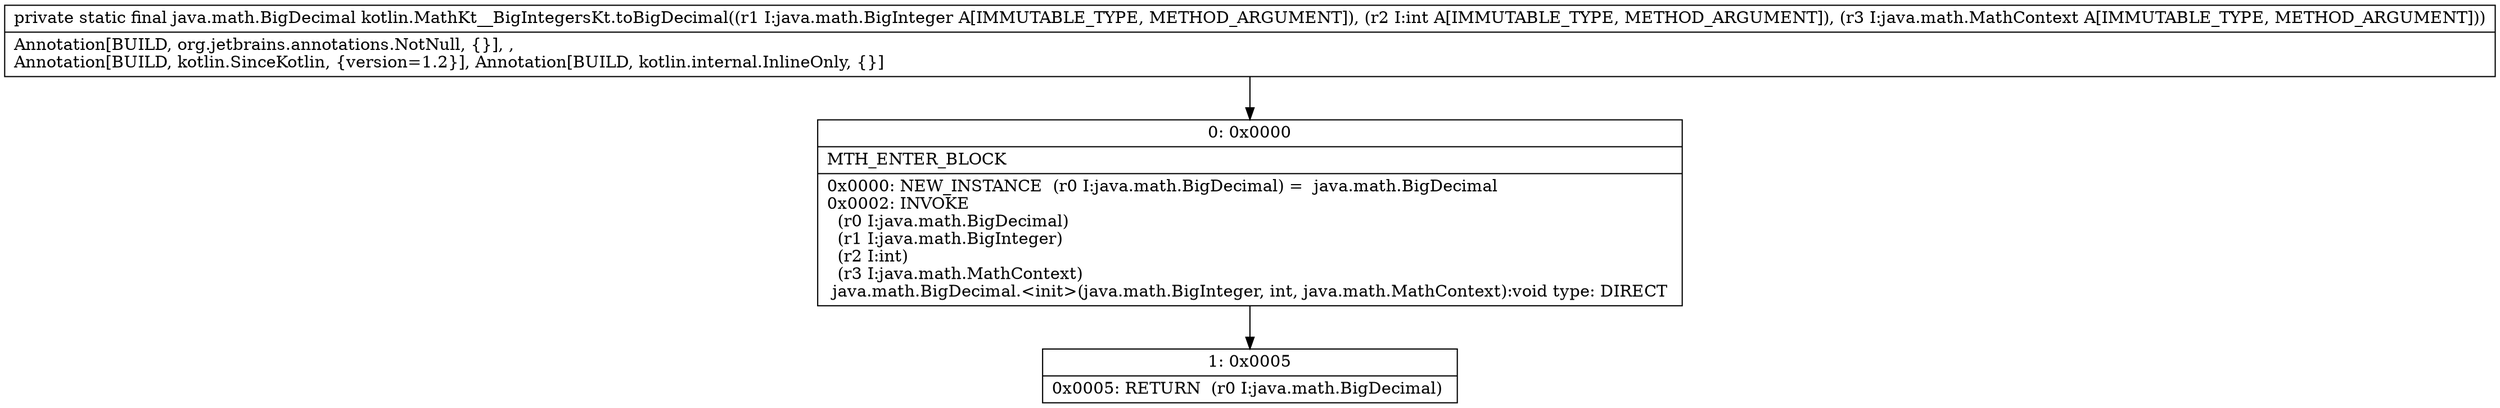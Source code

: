 digraph "CFG forkotlin.MathKt__BigIntegersKt.toBigDecimal(Ljava\/math\/BigInteger;ILjava\/math\/MathContext;)Ljava\/math\/BigDecimal;" {
Node_0 [shape=record,label="{0\:\ 0x0000|MTH_ENTER_BLOCK\l|0x0000: NEW_INSTANCE  (r0 I:java.math.BigDecimal) =  java.math.BigDecimal \l0x0002: INVOKE  \l  (r0 I:java.math.BigDecimal)\l  (r1 I:java.math.BigInteger)\l  (r2 I:int)\l  (r3 I:java.math.MathContext)\l java.math.BigDecimal.\<init\>(java.math.BigInteger, int, java.math.MathContext):void type: DIRECT \l}"];
Node_1 [shape=record,label="{1\:\ 0x0005|0x0005: RETURN  (r0 I:java.math.BigDecimal) \l}"];
MethodNode[shape=record,label="{private static final java.math.BigDecimal kotlin.MathKt__BigIntegersKt.toBigDecimal((r1 I:java.math.BigInteger A[IMMUTABLE_TYPE, METHOD_ARGUMENT]), (r2 I:int A[IMMUTABLE_TYPE, METHOD_ARGUMENT]), (r3 I:java.math.MathContext A[IMMUTABLE_TYPE, METHOD_ARGUMENT]))  | Annotation[BUILD, org.jetbrains.annotations.NotNull, \{\}], , \lAnnotation[BUILD, kotlin.SinceKotlin, \{version=1.2\}], Annotation[BUILD, kotlin.internal.InlineOnly, \{\}]\l}"];
MethodNode -> Node_0;
Node_0 -> Node_1;
}

